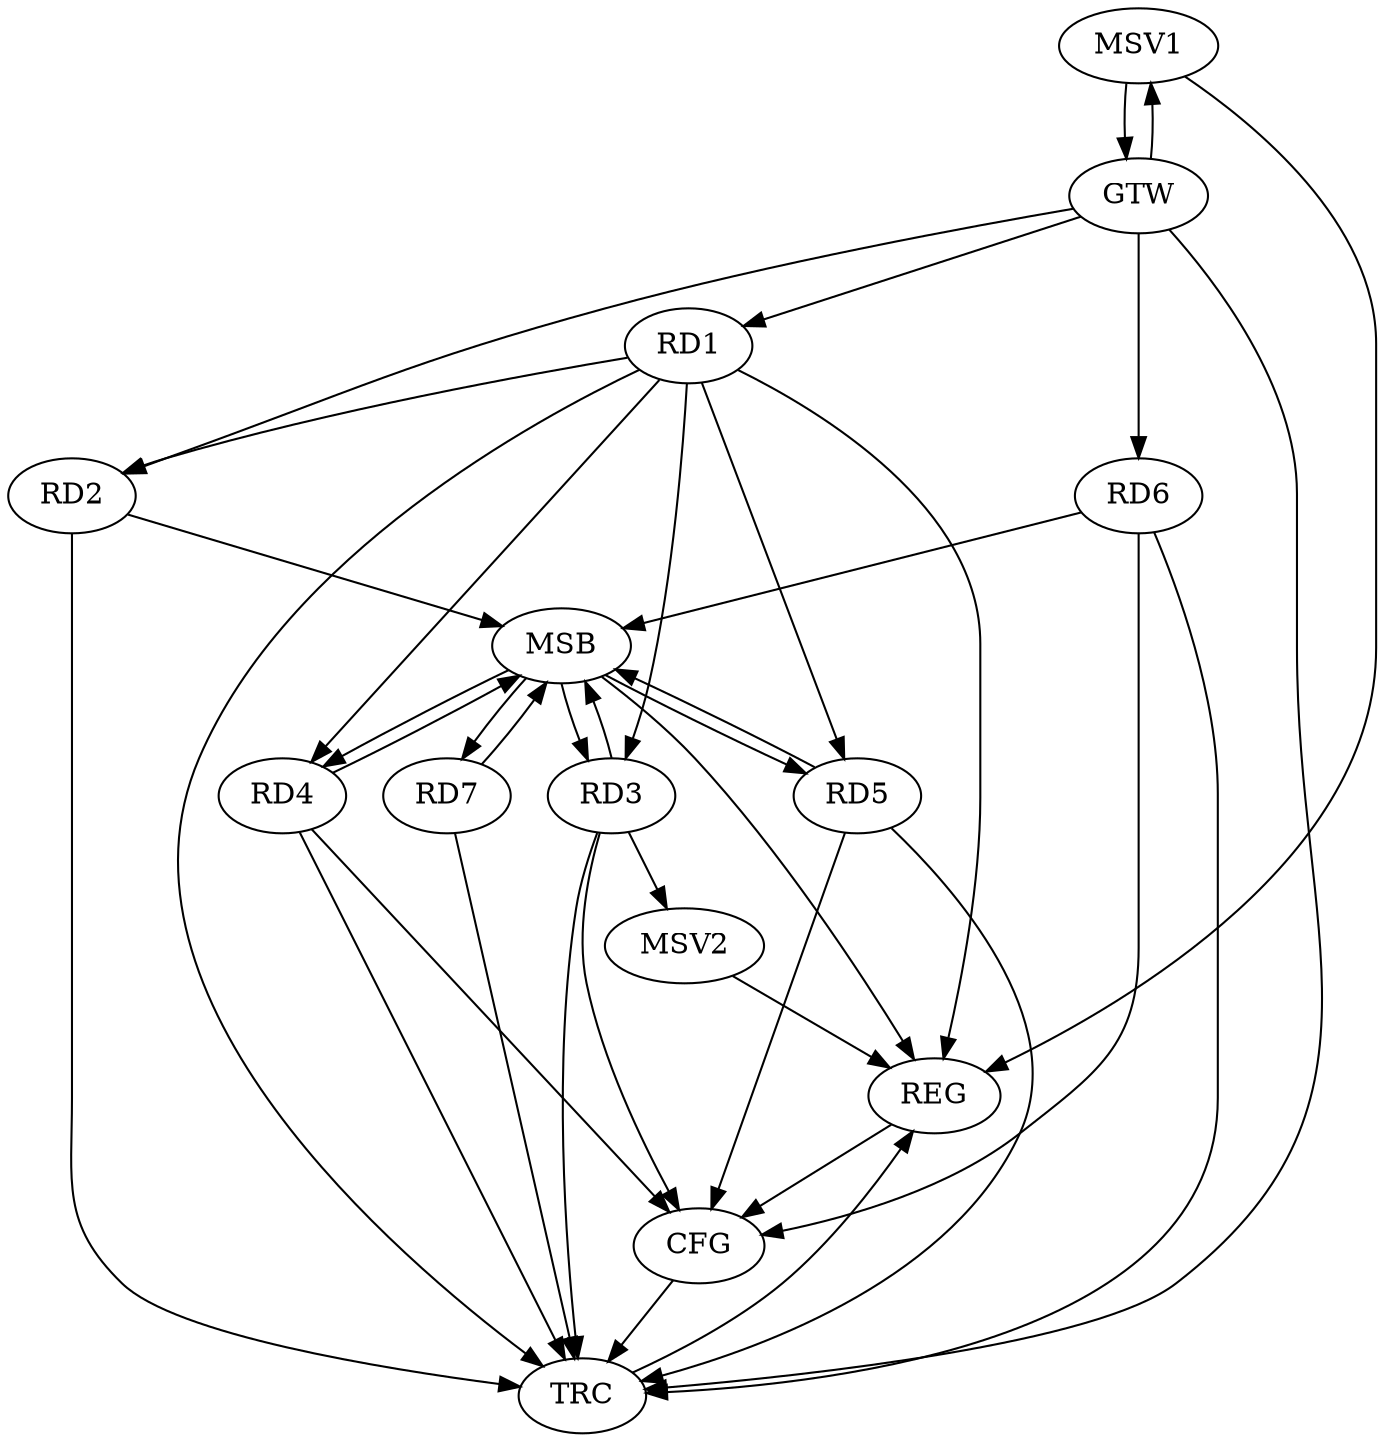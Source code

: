 strict digraph G {
  RD1 [ label="RD1" ];
  RD2 [ label="RD2" ];
  RD3 [ label="RD3" ];
  RD4 [ label="RD4" ];
  RD5 [ label="RD5" ];
  RD6 [ label="RD6" ];
  RD7 [ label="RD7" ];
  GTW [ label="GTW" ];
  REG [ label="REG" ];
  MSB [ label="MSB" ];
  CFG [ label="CFG" ];
  TRC [ label="TRC" ];
  MSV1 [ label="MSV1" ];
  MSV2 [ label="MSV2" ];
  RD1 -> RD5;
  GTW -> RD1;
  GTW -> RD2;
  GTW -> RD6;
  RD1 -> REG;
  RD2 -> MSB;
  MSB -> RD5;
  MSB -> REG;
  RD3 -> MSB;
  MSB -> RD4;
  RD4 -> MSB;
  RD5 -> MSB;
  MSB -> RD3;
  MSB -> RD7;
  RD6 -> MSB;
  RD7 -> MSB;
  RD4 -> CFG;
  RD6 -> CFG;
  RD3 -> CFG;
  RD5 -> CFG;
  REG -> CFG;
  RD1 -> TRC;
  RD2 -> TRC;
  RD3 -> TRC;
  RD4 -> TRC;
  RD5 -> TRC;
  RD6 -> TRC;
  RD7 -> TRC;
  GTW -> TRC;
  CFG -> TRC;
  TRC -> REG;
  RD1 -> RD3;
  RD1 -> RD2;
  RD1 -> RD4;
  MSV1 -> GTW;
  GTW -> MSV1;
  MSV1 -> REG;
  RD3 -> MSV2;
  MSV2 -> REG;
}
